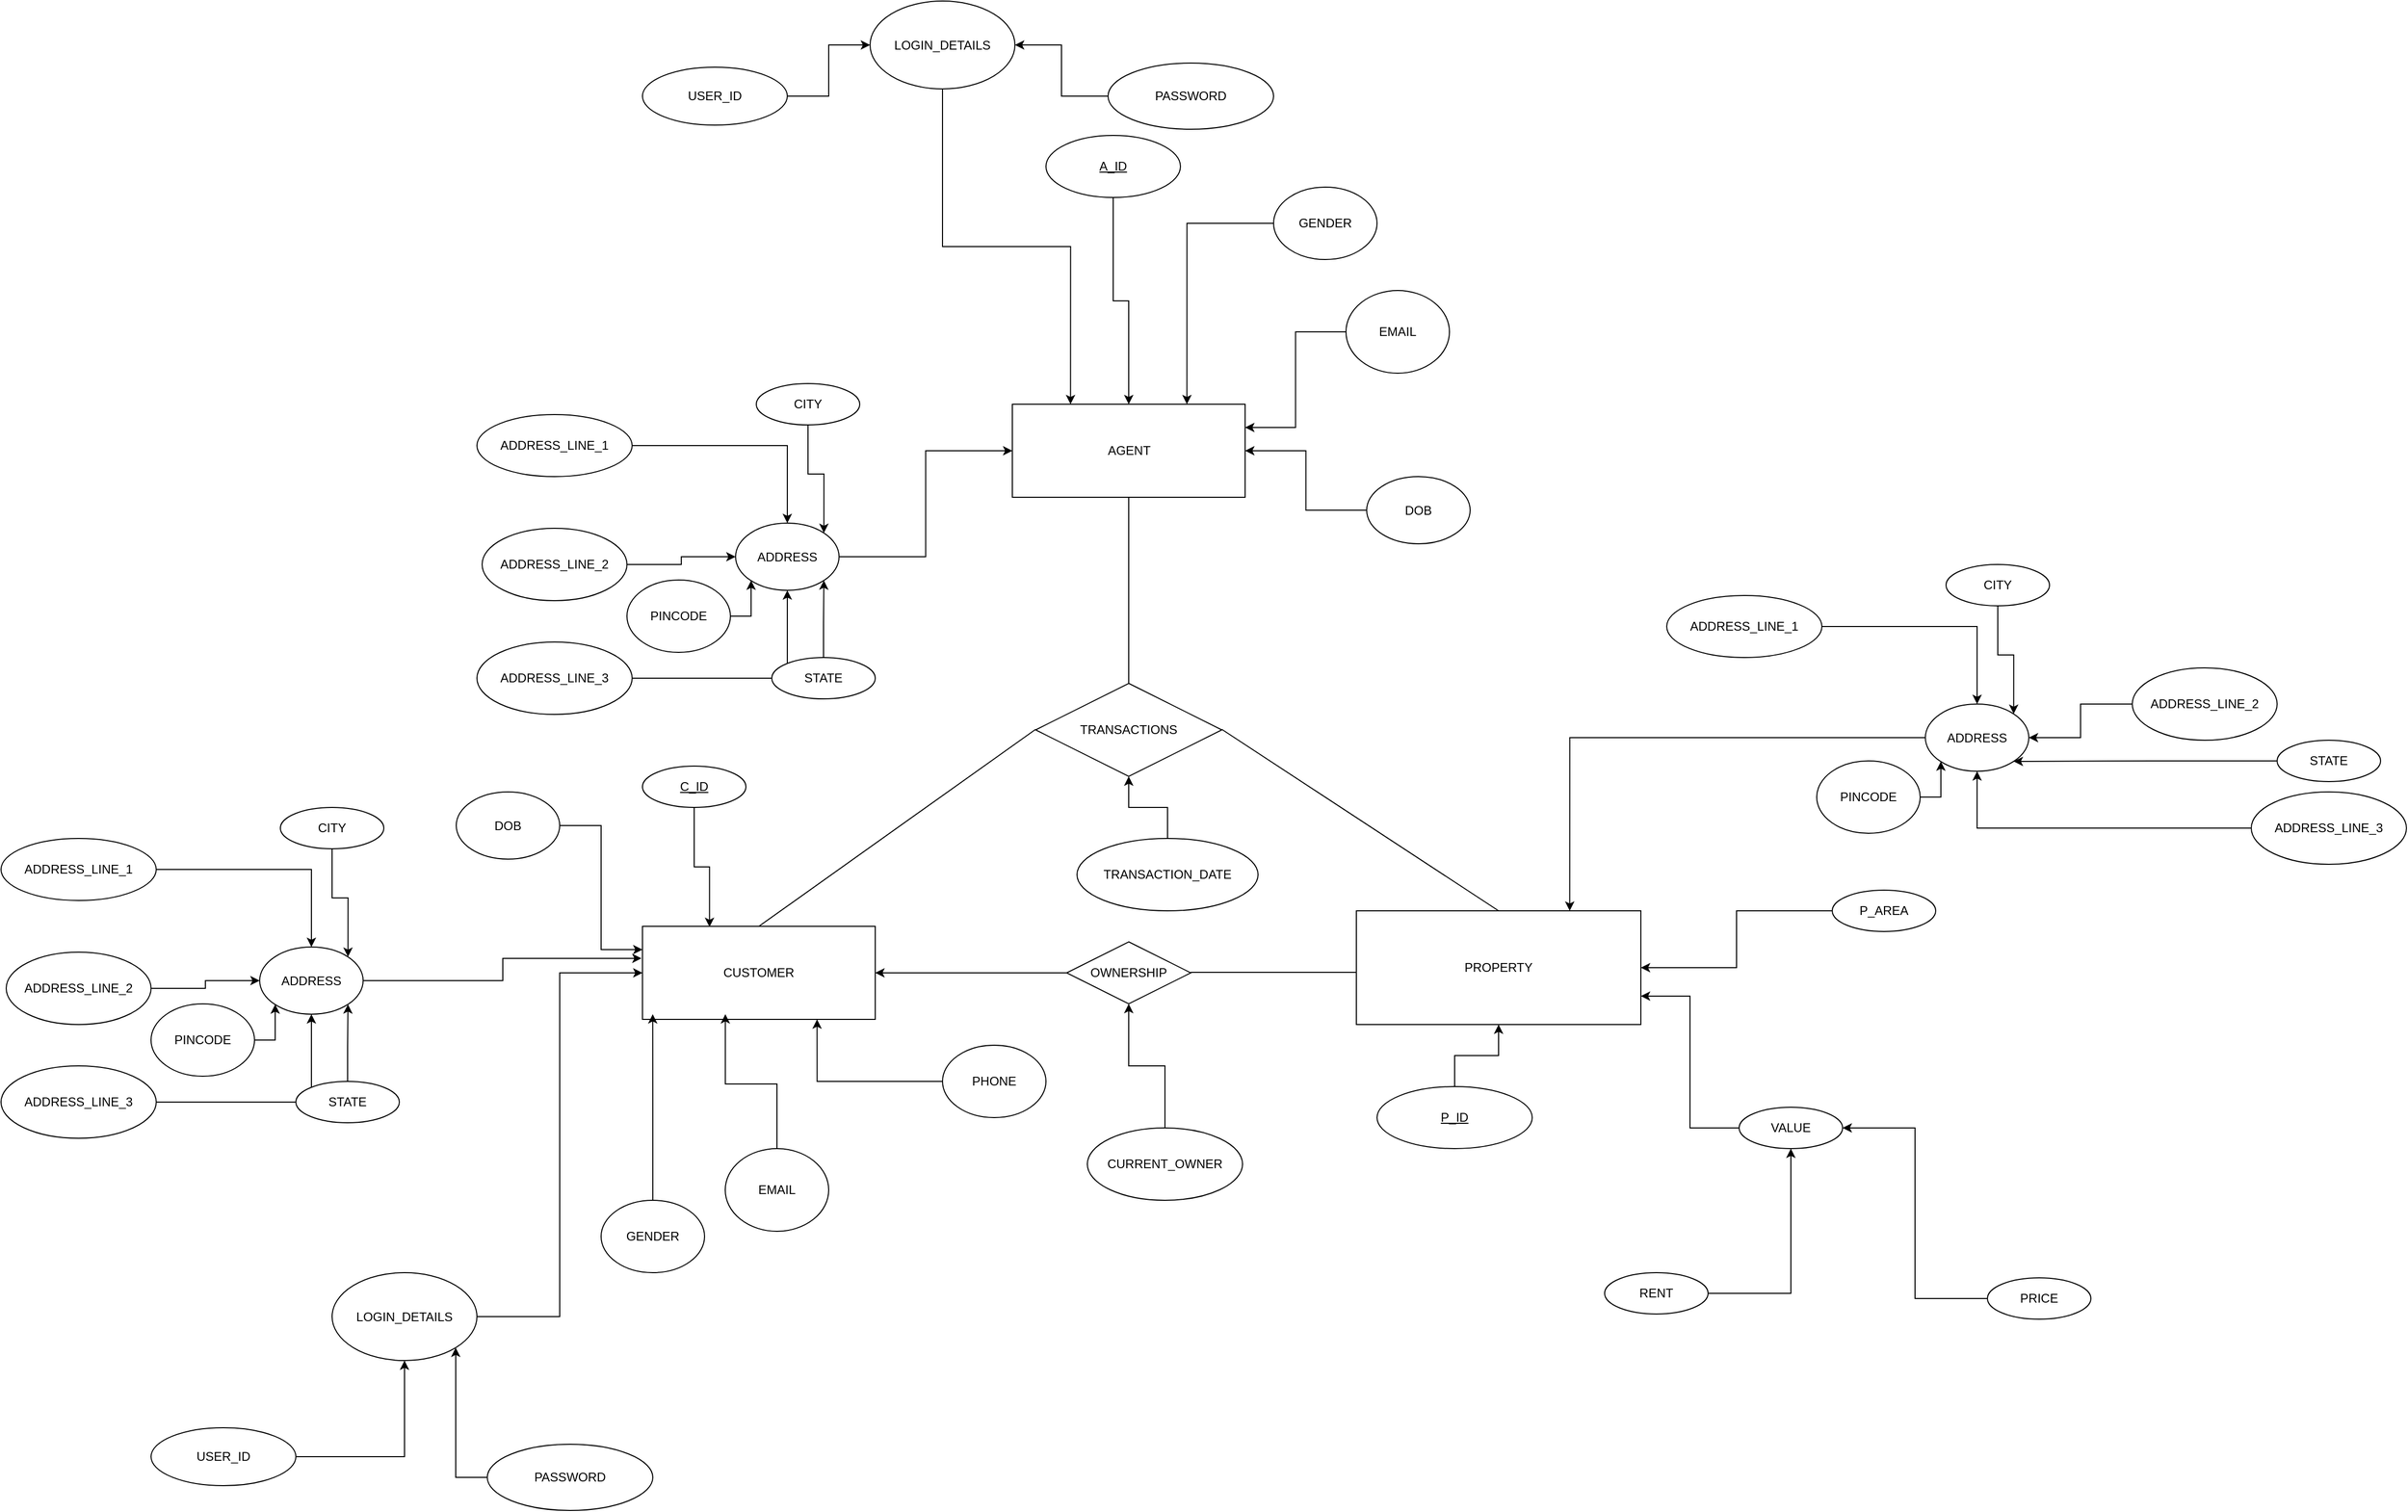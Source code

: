 <mxfile version="20.8.16" type="device"><diagram id="R2lEEEUBdFMjLlhIrx00" name="Page-1"><mxGraphModel dx="1900" dy="1721" grid="1" gridSize="10" guides="1" tooltips="1" connect="1" arrows="1" fold="1" page="1" pageScale="1" pageWidth="850" pageHeight="1100" math="0" shadow="0" extFonts="Permanent Marker^https://fonts.googleapis.com/css?family=Permanent+Marker"><root><mxCell id="0"/><mxCell id="1" parent="0"/><mxCell id="EXsFiEfPDIInfz-rMbzo-3" value="CUSTOMER" style="whiteSpace=wrap;html=1;align=center;" vertex="1" parent="1"><mxGeometry x="-20" y="345" width="225" height="90" as="geometry"/></mxCell><mxCell id="EXsFiEfPDIInfz-rMbzo-6" value="AGENT" style="whiteSpace=wrap;html=1;align=center;" vertex="1" parent="1"><mxGeometry x="337.5" y="-160" width="225" height="90" as="geometry"/></mxCell><mxCell id="EXsFiEfPDIInfz-rMbzo-11" value="PROPERTY" style="whiteSpace=wrap;html=1;align=center;" vertex="1" parent="1"><mxGeometry x="670" y="330" width="275" height="110" as="geometry"/></mxCell><mxCell id="EXsFiEfPDIInfz-rMbzo-18" style="edgeStyle=orthogonalEdgeStyle;rounded=0;orthogonalLoop=1;jettySize=auto;html=1;exitX=0;exitY=0.5;exitDx=0;exitDy=0;entryX=1;entryY=0.5;entryDx=0;entryDy=0;" edge="1" parent="1" source="EXsFiEfPDIInfz-rMbzo-12" target="EXsFiEfPDIInfz-rMbzo-3"><mxGeometry relative="1" as="geometry"/></mxCell><mxCell id="EXsFiEfPDIInfz-rMbzo-12" value="OWNERSHIP" style="shape=rhombus;perimeter=rhombusPerimeter;whiteSpace=wrap;html=1;align=center;" vertex="1" parent="1"><mxGeometry x="390" y="360" width="120" height="60" as="geometry"/></mxCell><mxCell id="EXsFiEfPDIInfz-rMbzo-17" value="" style="endArrow=none;html=1;rounded=0;" edge="1" parent="1"><mxGeometry relative="1" as="geometry"><mxPoint x="510" y="389.5" as="sourcePoint"/><mxPoint x="670" y="389.5" as="targetPoint"/></mxGeometry></mxCell><mxCell id="EXsFiEfPDIInfz-rMbzo-19" value="TRANSACTIONS" style="shape=rhombus;perimeter=rhombusPerimeter;whiteSpace=wrap;html=1;align=center;" vertex="1" parent="1"><mxGeometry x="360" y="110" width="180" height="90" as="geometry"/></mxCell><mxCell id="EXsFiEfPDIInfz-rMbzo-21" value="" style="endArrow=none;html=1;rounded=0;exitX=0.5;exitY=0;exitDx=0;exitDy=0;" edge="1" parent="1" source="EXsFiEfPDIInfz-rMbzo-3"><mxGeometry relative="1" as="geometry"><mxPoint x="200" y="154.5" as="sourcePoint"/><mxPoint x="360" y="154.5" as="targetPoint"/></mxGeometry></mxCell><mxCell id="EXsFiEfPDIInfz-rMbzo-22" value="" style="endArrow=none;html=1;rounded=0;entryX=0.5;entryY=0;entryDx=0;entryDy=0;" edge="1" parent="1" target="EXsFiEfPDIInfz-rMbzo-11"><mxGeometry relative="1" as="geometry"><mxPoint x="540" y="154.5" as="sourcePoint"/><mxPoint x="700" y="154.5" as="targetPoint"/></mxGeometry></mxCell><mxCell id="EXsFiEfPDIInfz-rMbzo-24" value="" style="endArrow=none;html=1;rounded=0;entryX=0.5;entryY=0;entryDx=0;entryDy=0;exitX=0.5;exitY=1;exitDx=0;exitDy=0;" edge="1" parent="1" source="EXsFiEfPDIInfz-rMbzo-6" target="EXsFiEfPDIInfz-rMbzo-19"><mxGeometry relative="1" as="geometry"><mxPoint x="345" as="sourcePoint"/><mxPoint x="505" as="targetPoint"/></mxGeometry></mxCell><mxCell id="EXsFiEfPDIInfz-rMbzo-31" style="edgeStyle=orthogonalEdgeStyle;rounded=0;orthogonalLoop=1;jettySize=auto;html=1;entryX=0.75;entryY=1;entryDx=0;entryDy=0;" edge="1" parent="1" source="EXsFiEfPDIInfz-rMbzo-27" target="EXsFiEfPDIInfz-rMbzo-3"><mxGeometry relative="1" as="geometry"/></mxCell><mxCell id="EXsFiEfPDIInfz-rMbzo-27" value="PHONE" style="ellipse;whiteSpace=wrap;html=1;align=center;" vertex="1" parent="1"><mxGeometry x="270" y="460" width="100" height="70" as="geometry"/></mxCell><mxCell id="EXsFiEfPDIInfz-rMbzo-29" style="edgeStyle=orthogonalEdgeStyle;rounded=0;orthogonalLoop=1;jettySize=auto;html=1;entryX=0;entryY=0.25;entryDx=0;entryDy=0;" edge="1" parent="1" source="EXsFiEfPDIInfz-rMbzo-28" target="EXsFiEfPDIInfz-rMbzo-3"><mxGeometry relative="1" as="geometry"/></mxCell><mxCell id="EXsFiEfPDIInfz-rMbzo-28" value="DOB" style="ellipse;whiteSpace=wrap;html=1;align=center;" vertex="1" parent="1"><mxGeometry x="-200" y="215" width="100" height="65" as="geometry"/></mxCell><mxCell id="EXsFiEfPDIInfz-rMbzo-35" style="edgeStyle=orthogonalEdgeStyle;rounded=0;orthogonalLoop=1;jettySize=auto;html=1;entryX=0.356;entryY=0.944;entryDx=0;entryDy=0;entryPerimeter=0;" edge="1" parent="1" source="EXsFiEfPDIInfz-rMbzo-32" target="EXsFiEfPDIInfz-rMbzo-3"><mxGeometry relative="1" as="geometry"/></mxCell><mxCell id="EXsFiEfPDIInfz-rMbzo-32" value="EMAIL" style="ellipse;whiteSpace=wrap;html=1;align=center;" vertex="1" parent="1"><mxGeometry x="60" y="560" width="100" height="80" as="geometry"/></mxCell><mxCell id="EXsFiEfPDIInfz-rMbzo-34" style="edgeStyle=orthogonalEdgeStyle;rounded=0;orthogonalLoop=1;jettySize=auto;html=1;entryX=0;entryY=1;entryDx=0;entryDy=0;" edge="1" parent="1" source="EXsFiEfPDIInfz-rMbzo-33" target="EXsFiEfPDIInfz-rMbzo-44"><mxGeometry relative="1" as="geometry"/></mxCell><mxCell id="EXsFiEfPDIInfz-rMbzo-33" value="PINCODE" style="ellipse;whiteSpace=wrap;html=1;align=center;" vertex="1" parent="1"><mxGeometry x="-495" y="420" width="100" height="70" as="geometry"/></mxCell><mxCell id="EXsFiEfPDIInfz-rMbzo-39" style="edgeStyle=orthogonalEdgeStyle;rounded=0;orthogonalLoop=1;jettySize=auto;html=1;entryX=0.044;entryY=0.944;entryDx=0;entryDy=0;entryPerimeter=0;" edge="1" parent="1" source="EXsFiEfPDIInfz-rMbzo-38" target="EXsFiEfPDIInfz-rMbzo-3"><mxGeometry relative="1" as="geometry"/></mxCell><mxCell id="EXsFiEfPDIInfz-rMbzo-38" value="GENDER" style="ellipse;whiteSpace=wrap;html=1;align=center;" vertex="1" parent="1"><mxGeometry x="-60" y="610" width="100" height="70" as="geometry"/></mxCell><mxCell id="EXsFiEfPDIInfz-rMbzo-61" style="edgeStyle=orthogonalEdgeStyle;rounded=0;orthogonalLoop=1;jettySize=auto;html=1;entryX=1;entryY=0;entryDx=0;entryDy=0;" edge="1" parent="1" source="EXsFiEfPDIInfz-rMbzo-43" target="EXsFiEfPDIInfz-rMbzo-44"><mxGeometry relative="1" as="geometry"/></mxCell><mxCell id="EXsFiEfPDIInfz-rMbzo-43" value="CITY" style="ellipse;whiteSpace=wrap;html=1;align=center;" vertex="1" parent="1"><mxGeometry x="-370" y="230" width="100" height="40" as="geometry"/></mxCell><mxCell id="EXsFiEfPDIInfz-rMbzo-50" style="edgeStyle=orthogonalEdgeStyle;rounded=0;orthogonalLoop=1;jettySize=auto;html=1;entryX=-0.004;entryY=0.344;entryDx=0;entryDy=0;entryPerimeter=0;" edge="1" parent="1" source="EXsFiEfPDIInfz-rMbzo-44" target="EXsFiEfPDIInfz-rMbzo-3"><mxGeometry relative="1" as="geometry"/></mxCell><mxCell id="EXsFiEfPDIInfz-rMbzo-44" value="ADDRESS" style="ellipse;whiteSpace=wrap;html=1;align=center;" vertex="1" parent="1"><mxGeometry x="-390" y="365" width="100" height="65" as="geometry"/></mxCell><mxCell id="EXsFiEfPDIInfz-rMbzo-46" style="edgeStyle=orthogonalEdgeStyle;rounded=0;orthogonalLoop=1;jettySize=auto;html=1;entryX=0.288;entryY=0.007;entryDx=0;entryDy=0;entryPerimeter=0;" edge="1" parent="1" source="EXsFiEfPDIInfz-rMbzo-45" target="EXsFiEfPDIInfz-rMbzo-3"><mxGeometry relative="1" as="geometry"/></mxCell><mxCell id="EXsFiEfPDIInfz-rMbzo-45" value="C_ID" style="ellipse;whiteSpace=wrap;html=1;align=center;fontStyle=4;" vertex="1" parent="1"><mxGeometry x="-20" y="190" width="100" height="40" as="geometry"/></mxCell><mxCell id="EXsFiEfPDIInfz-rMbzo-49" style="edgeStyle=orthogonalEdgeStyle;rounded=0;orthogonalLoop=1;jettySize=auto;html=1;" edge="1" parent="1" source="EXsFiEfPDIInfz-rMbzo-48" target="EXsFiEfPDIInfz-rMbzo-19"><mxGeometry relative="1" as="geometry"/></mxCell><mxCell id="EXsFiEfPDIInfz-rMbzo-48" value="TRANSACTION_DATE" style="ellipse;whiteSpace=wrap;html=1;align=center;" vertex="1" parent="1"><mxGeometry x="400" y="260" width="175" height="70" as="geometry"/></mxCell><mxCell id="EXsFiEfPDIInfz-rMbzo-55" style="edgeStyle=orthogonalEdgeStyle;rounded=0;orthogonalLoop=1;jettySize=auto;html=1;entryX=0.5;entryY=1;entryDx=0;entryDy=0;" edge="1" parent="1" source="EXsFiEfPDIInfz-rMbzo-51" target="EXsFiEfPDIInfz-rMbzo-44"><mxGeometry relative="1" as="geometry"/></mxCell><mxCell id="EXsFiEfPDIInfz-rMbzo-51" value="ADDRESS_LINE_3" style="ellipse;whiteSpace=wrap;html=1;align=center;" vertex="1" parent="1"><mxGeometry x="-640" y="480" width="150" height="70" as="geometry"/></mxCell><mxCell id="EXsFiEfPDIInfz-rMbzo-54" style="edgeStyle=orthogonalEdgeStyle;rounded=0;orthogonalLoop=1;jettySize=auto;html=1;exitX=1;exitY=0.5;exitDx=0;exitDy=0;entryX=0;entryY=0.5;entryDx=0;entryDy=0;" edge="1" parent="1" source="EXsFiEfPDIInfz-rMbzo-52" target="EXsFiEfPDIInfz-rMbzo-44"><mxGeometry relative="1" as="geometry"/></mxCell><mxCell id="EXsFiEfPDIInfz-rMbzo-52" value="ADDRESS_LINE_2" style="ellipse;whiteSpace=wrap;html=1;align=center;" vertex="1" parent="1"><mxGeometry x="-635" y="370" width="140" height="70" as="geometry"/></mxCell><mxCell id="EXsFiEfPDIInfz-rMbzo-56" style="edgeStyle=orthogonalEdgeStyle;rounded=0;orthogonalLoop=1;jettySize=auto;html=1;entryX=0.5;entryY=0;entryDx=0;entryDy=0;" edge="1" parent="1" source="EXsFiEfPDIInfz-rMbzo-53" target="EXsFiEfPDIInfz-rMbzo-44"><mxGeometry relative="1" as="geometry"/></mxCell><mxCell id="EXsFiEfPDIInfz-rMbzo-53" value="ADDRESS_LINE_1" style="ellipse;whiteSpace=wrap;html=1;align=center;" vertex="1" parent="1"><mxGeometry x="-640" y="260" width="150" height="60" as="geometry"/></mxCell><mxCell id="EXsFiEfPDIInfz-rMbzo-62" style="edgeStyle=orthogonalEdgeStyle;rounded=0;orthogonalLoop=1;jettySize=auto;html=1;entryX=1;entryY=1;entryDx=0;entryDy=0;" edge="1" parent="1" source="EXsFiEfPDIInfz-rMbzo-57" target="EXsFiEfPDIInfz-rMbzo-44"><mxGeometry relative="1" as="geometry"/></mxCell><mxCell id="EXsFiEfPDIInfz-rMbzo-57" value="STATE" style="ellipse;whiteSpace=wrap;html=1;align=center;" vertex="1" parent="1"><mxGeometry x="-355" y="495" width="100" height="40" as="geometry"/></mxCell><mxCell id="EXsFiEfPDIInfz-rMbzo-60" style="edgeStyle=orthogonalEdgeStyle;rounded=0;orthogonalLoop=1;jettySize=auto;html=1;entryX=0.5;entryY=1;entryDx=0;entryDy=0;" edge="1" parent="1" source="EXsFiEfPDIInfz-rMbzo-58" target="EXsFiEfPDIInfz-rMbzo-12"><mxGeometry relative="1" as="geometry"/></mxCell><mxCell id="EXsFiEfPDIInfz-rMbzo-58" value="CURRENT_OWNER" style="ellipse;whiteSpace=wrap;html=1;align=center;" vertex="1" parent="1"><mxGeometry x="410" y="540" width="150" height="70" as="geometry"/></mxCell><mxCell id="EXsFiEfPDIInfz-rMbzo-65" style="edgeStyle=orthogonalEdgeStyle;rounded=0;orthogonalLoop=1;jettySize=auto;html=1;entryX=0;entryY=0.5;entryDx=0;entryDy=0;" edge="1" parent="1" source="EXsFiEfPDIInfz-rMbzo-63" target="EXsFiEfPDIInfz-rMbzo-3"><mxGeometry relative="1" as="geometry"/></mxCell><mxCell id="EXsFiEfPDIInfz-rMbzo-63" value="LOGIN_DETAILS" style="ellipse;whiteSpace=wrap;html=1;align=center;" vertex="1" parent="1"><mxGeometry x="-320" y="680" width="140" height="85" as="geometry"/></mxCell><mxCell id="EXsFiEfPDIInfz-rMbzo-69" style="edgeStyle=orthogonalEdgeStyle;rounded=0;orthogonalLoop=1;jettySize=auto;html=1;entryX=1;entryY=1;entryDx=0;entryDy=0;" edge="1" parent="1" source="EXsFiEfPDIInfz-rMbzo-66" target="EXsFiEfPDIInfz-rMbzo-63"><mxGeometry relative="1" as="geometry"/></mxCell><mxCell id="EXsFiEfPDIInfz-rMbzo-66" value="PASSWORD" style="ellipse;whiteSpace=wrap;html=1;align=center;" vertex="1" parent="1"><mxGeometry x="-170" y="846" width="160" height="64" as="geometry"/></mxCell><mxCell id="EXsFiEfPDIInfz-rMbzo-68" style="edgeStyle=orthogonalEdgeStyle;rounded=0;orthogonalLoop=1;jettySize=auto;html=1;" edge="1" parent="1" source="EXsFiEfPDIInfz-rMbzo-67" target="EXsFiEfPDIInfz-rMbzo-63"><mxGeometry relative="1" as="geometry"/></mxCell><mxCell id="EXsFiEfPDIInfz-rMbzo-67" value="USER_ID" style="ellipse;whiteSpace=wrap;html=1;align=center;" vertex="1" parent="1"><mxGeometry x="-495" y="830" width="140" height="56" as="geometry"/></mxCell><mxCell id="EXsFiEfPDIInfz-rMbzo-75" style="edgeStyle=orthogonalEdgeStyle;rounded=0;orthogonalLoop=1;jettySize=auto;html=1;entryX=1;entryY=0.5;entryDx=0;entryDy=0;" edge="1" parent="1" source="EXsFiEfPDIInfz-rMbzo-70" target="EXsFiEfPDIInfz-rMbzo-11"><mxGeometry relative="1" as="geometry"/></mxCell><mxCell id="EXsFiEfPDIInfz-rMbzo-70" value="P_AREA" style="ellipse;whiteSpace=wrap;html=1;align=center;" vertex="1" parent="1"><mxGeometry x="1130" y="310" width="100" height="40" as="geometry"/></mxCell><mxCell id="EXsFiEfPDIInfz-rMbzo-108" style="edgeStyle=orthogonalEdgeStyle;rounded=0;orthogonalLoop=1;jettySize=auto;html=1;entryX=1;entryY=0.25;entryDx=0;entryDy=0;" edge="1" parent="1" source="EXsFiEfPDIInfz-rMbzo-71" target="EXsFiEfPDIInfz-rMbzo-6"><mxGeometry relative="1" as="geometry"/></mxCell><mxCell id="EXsFiEfPDIInfz-rMbzo-71" value="EMAIL" style="ellipse;whiteSpace=wrap;html=1;align=center;" vertex="1" parent="1"><mxGeometry x="660" y="-270" width="100" height="80" as="geometry"/></mxCell><mxCell id="EXsFiEfPDIInfz-rMbzo-107" style="edgeStyle=orthogonalEdgeStyle;rounded=0;orthogonalLoop=1;jettySize=auto;html=1;entryX=0.75;entryY=0;entryDx=0;entryDy=0;" edge="1" parent="1" source="EXsFiEfPDIInfz-rMbzo-72" target="EXsFiEfPDIInfz-rMbzo-6"><mxGeometry relative="1" as="geometry"/></mxCell><mxCell id="EXsFiEfPDIInfz-rMbzo-72" value="GENDER" style="ellipse;whiteSpace=wrap;html=1;align=center;" vertex="1" parent="1"><mxGeometry x="590" y="-370" width="100" height="70" as="geometry"/></mxCell><mxCell id="EXsFiEfPDIInfz-rMbzo-109" style="edgeStyle=orthogonalEdgeStyle;rounded=0;orthogonalLoop=1;jettySize=auto;html=1;entryX=1;entryY=0.5;entryDx=0;entryDy=0;" edge="1" parent="1" source="EXsFiEfPDIInfz-rMbzo-73" target="EXsFiEfPDIInfz-rMbzo-6"><mxGeometry relative="1" as="geometry"/></mxCell><mxCell id="EXsFiEfPDIInfz-rMbzo-73" value="DOB" style="ellipse;whiteSpace=wrap;html=1;align=center;" vertex="1" parent="1"><mxGeometry x="680" y="-90" width="100" height="65" as="geometry"/></mxCell><mxCell id="EXsFiEfPDIInfz-rMbzo-77" style="edgeStyle=orthogonalEdgeStyle;rounded=0;orthogonalLoop=1;jettySize=auto;html=1;entryX=0;entryY=1;entryDx=0;entryDy=0;" edge="1" parent="1" source="EXsFiEfPDIInfz-rMbzo-78" target="EXsFiEfPDIInfz-rMbzo-81"><mxGeometry relative="1" as="geometry"/></mxCell><mxCell id="EXsFiEfPDIInfz-rMbzo-78" value="PINCODE" style="ellipse;whiteSpace=wrap;html=1;align=center;" vertex="1" parent="1"><mxGeometry x="1115" y="185" width="100" height="70" as="geometry"/></mxCell><mxCell id="EXsFiEfPDIInfz-rMbzo-79" style="edgeStyle=orthogonalEdgeStyle;rounded=0;orthogonalLoop=1;jettySize=auto;html=1;entryX=1;entryY=0;entryDx=0;entryDy=0;" edge="1" parent="1" source="EXsFiEfPDIInfz-rMbzo-80" target="EXsFiEfPDIInfz-rMbzo-81"><mxGeometry relative="1" as="geometry"/></mxCell><mxCell id="EXsFiEfPDIInfz-rMbzo-80" value="CITY" style="ellipse;whiteSpace=wrap;html=1;align=center;" vertex="1" parent="1"><mxGeometry x="1240" y="-5" width="100" height="40" as="geometry"/></mxCell><mxCell id="EXsFiEfPDIInfz-rMbzo-95" style="edgeStyle=orthogonalEdgeStyle;rounded=0;orthogonalLoop=1;jettySize=auto;html=1;entryX=0.75;entryY=0;entryDx=0;entryDy=0;" edge="1" parent="1" source="EXsFiEfPDIInfz-rMbzo-81" target="EXsFiEfPDIInfz-rMbzo-11"><mxGeometry relative="1" as="geometry"/></mxCell><mxCell id="EXsFiEfPDIInfz-rMbzo-81" value="ADDRESS" style="ellipse;whiteSpace=wrap;html=1;align=center;" vertex="1" parent="1"><mxGeometry x="1220" y="130" width="100" height="65" as="geometry"/></mxCell><mxCell id="EXsFiEfPDIInfz-rMbzo-82" style="edgeStyle=orthogonalEdgeStyle;rounded=0;orthogonalLoop=1;jettySize=auto;html=1;entryX=0.5;entryY=1;entryDx=0;entryDy=0;" edge="1" parent="1" source="EXsFiEfPDIInfz-rMbzo-83" target="EXsFiEfPDIInfz-rMbzo-81"><mxGeometry relative="1" as="geometry"/></mxCell><mxCell id="EXsFiEfPDIInfz-rMbzo-83" value="ADDRESS_LINE_3" style="ellipse;whiteSpace=wrap;html=1;align=center;" vertex="1" parent="1"><mxGeometry x="1535" y="215" width="150" height="70" as="geometry"/></mxCell><mxCell id="EXsFiEfPDIInfz-rMbzo-94" style="edgeStyle=orthogonalEdgeStyle;rounded=0;orthogonalLoop=1;jettySize=auto;html=1;" edge="1" parent="1" source="EXsFiEfPDIInfz-rMbzo-85" target="EXsFiEfPDIInfz-rMbzo-81"><mxGeometry relative="1" as="geometry"/></mxCell><mxCell id="EXsFiEfPDIInfz-rMbzo-85" value="ADDRESS_LINE_2" style="ellipse;whiteSpace=wrap;html=1;align=center;" vertex="1" parent="1"><mxGeometry x="1420" y="95" width="140" height="70" as="geometry"/></mxCell><mxCell id="EXsFiEfPDIInfz-rMbzo-86" style="edgeStyle=orthogonalEdgeStyle;rounded=0;orthogonalLoop=1;jettySize=auto;html=1;entryX=0.5;entryY=0;entryDx=0;entryDy=0;" edge="1" parent="1" source="EXsFiEfPDIInfz-rMbzo-87" target="EXsFiEfPDIInfz-rMbzo-81"><mxGeometry relative="1" as="geometry"/></mxCell><mxCell id="EXsFiEfPDIInfz-rMbzo-87" value="ADDRESS_LINE_1" style="ellipse;whiteSpace=wrap;html=1;align=center;" vertex="1" parent="1"><mxGeometry x="970" y="25" width="150" height="60" as="geometry"/></mxCell><mxCell id="EXsFiEfPDIInfz-rMbzo-88" style="edgeStyle=orthogonalEdgeStyle;rounded=0;orthogonalLoop=1;jettySize=auto;html=1;entryX=1;entryY=1;entryDx=0;entryDy=0;" edge="1" parent="1" source="EXsFiEfPDIInfz-rMbzo-89" target="EXsFiEfPDIInfz-rMbzo-81"><mxGeometry relative="1" as="geometry"/></mxCell><mxCell id="EXsFiEfPDIInfz-rMbzo-89" value="STATE" style="ellipse;whiteSpace=wrap;html=1;align=center;" vertex="1" parent="1"><mxGeometry x="1560" y="165" width="100" height="40" as="geometry"/></mxCell><mxCell id="EXsFiEfPDIInfz-rMbzo-97" style="edgeStyle=orthogonalEdgeStyle;rounded=0;orthogonalLoop=1;jettySize=auto;html=1;entryX=1;entryY=0.75;entryDx=0;entryDy=0;" edge="1" parent="1" source="EXsFiEfPDIInfz-rMbzo-96" target="EXsFiEfPDIInfz-rMbzo-11"><mxGeometry relative="1" as="geometry"/></mxCell><mxCell id="EXsFiEfPDIInfz-rMbzo-96" value="VALUE" style="ellipse;whiteSpace=wrap;html=1;align=center;" vertex="1" parent="1"><mxGeometry x="1040" y="520" width="100" height="40" as="geometry"/></mxCell><mxCell id="EXsFiEfPDIInfz-rMbzo-100" style="edgeStyle=orthogonalEdgeStyle;rounded=0;orthogonalLoop=1;jettySize=auto;html=1;entryX=0.5;entryY=1;entryDx=0;entryDy=0;" edge="1" parent="1" source="EXsFiEfPDIInfz-rMbzo-98" target="EXsFiEfPDIInfz-rMbzo-96"><mxGeometry relative="1" as="geometry"/></mxCell><mxCell id="EXsFiEfPDIInfz-rMbzo-98" value="RENT" style="ellipse;whiteSpace=wrap;html=1;align=center;" vertex="1" parent="1"><mxGeometry x="910" y="680" width="100" height="40" as="geometry"/></mxCell><mxCell id="EXsFiEfPDIInfz-rMbzo-101" style="edgeStyle=orthogonalEdgeStyle;rounded=0;orthogonalLoop=1;jettySize=auto;html=1;entryX=1;entryY=0.5;entryDx=0;entryDy=0;" edge="1" parent="1" source="EXsFiEfPDIInfz-rMbzo-99" target="EXsFiEfPDIInfz-rMbzo-96"><mxGeometry relative="1" as="geometry"/></mxCell><mxCell id="EXsFiEfPDIInfz-rMbzo-99" value="PRICE" style="ellipse;whiteSpace=wrap;html=1;align=center;" vertex="1" parent="1"><mxGeometry x="1280" y="685" width="100" height="40" as="geometry"/></mxCell><mxCell id="EXsFiEfPDIInfz-rMbzo-103" style="edgeStyle=orthogonalEdgeStyle;rounded=0;orthogonalLoop=1;jettySize=auto;html=1;entryX=0.5;entryY=1;entryDx=0;entryDy=0;" edge="1" parent="1" source="EXsFiEfPDIInfz-rMbzo-102" target="EXsFiEfPDIInfz-rMbzo-11"><mxGeometry relative="1" as="geometry"/></mxCell><mxCell id="EXsFiEfPDIInfz-rMbzo-102" value="P_ID" style="ellipse;whiteSpace=wrap;html=1;align=center;fontStyle=4;" vertex="1" parent="1"><mxGeometry x="690" y="500" width="150" height="60" as="geometry"/></mxCell><mxCell id="EXsFiEfPDIInfz-rMbzo-106" style="edgeStyle=orthogonalEdgeStyle;rounded=0;orthogonalLoop=1;jettySize=auto;html=1;" edge="1" parent="1" source="EXsFiEfPDIInfz-rMbzo-105" target="EXsFiEfPDIInfz-rMbzo-6"><mxGeometry relative="1" as="geometry"/></mxCell><mxCell id="EXsFiEfPDIInfz-rMbzo-105" value="A_ID" style="ellipse;whiteSpace=wrap;html=1;align=center;fontStyle=4;" vertex="1" parent="1"><mxGeometry x="370" y="-420" width="130" height="60" as="geometry"/></mxCell><mxCell id="EXsFiEfPDIInfz-rMbzo-123" style="edgeStyle=orthogonalEdgeStyle;rounded=0;orthogonalLoop=1;jettySize=auto;html=1;entryX=0;entryY=1;entryDx=0;entryDy=0;" edge="1" parent="1" source="EXsFiEfPDIInfz-rMbzo-124" target="EXsFiEfPDIInfz-rMbzo-127"><mxGeometry relative="1" as="geometry"/></mxCell><mxCell id="EXsFiEfPDIInfz-rMbzo-124" value="PINCODE" style="ellipse;whiteSpace=wrap;html=1;align=center;" vertex="1" parent="1"><mxGeometry x="-35" y="10" width="100" height="70" as="geometry"/></mxCell><mxCell id="EXsFiEfPDIInfz-rMbzo-125" style="edgeStyle=orthogonalEdgeStyle;rounded=0;orthogonalLoop=1;jettySize=auto;html=1;entryX=1;entryY=0;entryDx=0;entryDy=0;" edge="1" parent="1" source="EXsFiEfPDIInfz-rMbzo-126" target="EXsFiEfPDIInfz-rMbzo-127"><mxGeometry relative="1" as="geometry"/></mxCell><mxCell id="EXsFiEfPDIInfz-rMbzo-126" value="CITY" style="ellipse;whiteSpace=wrap;html=1;align=center;" vertex="1" parent="1"><mxGeometry x="90" y="-180" width="100" height="40" as="geometry"/></mxCell><mxCell id="EXsFiEfPDIInfz-rMbzo-136" style="edgeStyle=orthogonalEdgeStyle;rounded=0;orthogonalLoop=1;jettySize=auto;html=1;entryX=0;entryY=0.5;entryDx=0;entryDy=0;" edge="1" parent="1" source="EXsFiEfPDIInfz-rMbzo-127" target="EXsFiEfPDIInfz-rMbzo-6"><mxGeometry relative="1" as="geometry"/></mxCell><mxCell id="EXsFiEfPDIInfz-rMbzo-127" value="ADDRESS" style="ellipse;whiteSpace=wrap;html=1;align=center;" vertex="1" parent="1"><mxGeometry x="70" y="-45" width="100" height="65" as="geometry"/></mxCell><mxCell id="EXsFiEfPDIInfz-rMbzo-128" style="edgeStyle=orthogonalEdgeStyle;rounded=0;orthogonalLoop=1;jettySize=auto;html=1;entryX=0.5;entryY=1;entryDx=0;entryDy=0;" edge="1" parent="1" source="EXsFiEfPDIInfz-rMbzo-129" target="EXsFiEfPDIInfz-rMbzo-127"><mxGeometry relative="1" as="geometry"/></mxCell><mxCell id="EXsFiEfPDIInfz-rMbzo-129" value="ADDRESS_LINE_3" style="ellipse;whiteSpace=wrap;html=1;align=center;" vertex="1" parent="1"><mxGeometry x="-180" y="70" width="150" height="70" as="geometry"/></mxCell><mxCell id="EXsFiEfPDIInfz-rMbzo-130" style="edgeStyle=orthogonalEdgeStyle;rounded=0;orthogonalLoop=1;jettySize=auto;html=1;exitX=1;exitY=0.5;exitDx=0;exitDy=0;entryX=0;entryY=0.5;entryDx=0;entryDy=0;" edge="1" parent="1" source="EXsFiEfPDIInfz-rMbzo-131" target="EXsFiEfPDIInfz-rMbzo-127"><mxGeometry relative="1" as="geometry"/></mxCell><mxCell id="EXsFiEfPDIInfz-rMbzo-131" value="ADDRESS_LINE_2" style="ellipse;whiteSpace=wrap;html=1;align=center;" vertex="1" parent="1"><mxGeometry x="-175" y="-40" width="140" height="70" as="geometry"/></mxCell><mxCell id="EXsFiEfPDIInfz-rMbzo-132" style="edgeStyle=orthogonalEdgeStyle;rounded=0;orthogonalLoop=1;jettySize=auto;html=1;entryX=0.5;entryY=0;entryDx=0;entryDy=0;" edge="1" parent="1" source="EXsFiEfPDIInfz-rMbzo-133" target="EXsFiEfPDIInfz-rMbzo-127"><mxGeometry relative="1" as="geometry"/></mxCell><mxCell id="EXsFiEfPDIInfz-rMbzo-133" value="ADDRESS_LINE_1" style="ellipse;whiteSpace=wrap;html=1;align=center;" vertex="1" parent="1"><mxGeometry x="-180" y="-150" width="150" height="60" as="geometry"/></mxCell><mxCell id="EXsFiEfPDIInfz-rMbzo-134" style="edgeStyle=orthogonalEdgeStyle;rounded=0;orthogonalLoop=1;jettySize=auto;html=1;entryX=1;entryY=1;entryDx=0;entryDy=0;" edge="1" parent="1" source="EXsFiEfPDIInfz-rMbzo-135" target="EXsFiEfPDIInfz-rMbzo-127"><mxGeometry relative="1" as="geometry"/></mxCell><mxCell id="EXsFiEfPDIInfz-rMbzo-135" value="STATE" style="ellipse;whiteSpace=wrap;html=1;align=center;" vertex="1" parent="1"><mxGeometry x="105" y="85" width="100" height="40" as="geometry"/></mxCell><mxCell id="EXsFiEfPDIInfz-rMbzo-142" style="edgeStyle=orthogonalEdgeStyle;rounded=0;orthogonalLoop=1;jettySize=auto;html=1;entryX=0.25;entryY=0;entryDx=0;entryDy=0;" edge="1" parent="1" source="EXsFiEfPDIInfz-rMbzo-137" target="EXsFiEfPDIInfz-rMbzo-6"><mxGeometry relative="1" as="geometry"/></mxCell><mxCell id="EXsFiEfPDIInfz-rMbzo-137" value="LOGIN_DETAILS" style="ellipse;whiteSpace=wrap;html=1;align=center;" vertex="1" parent="1"><mxGeometry x="200" y="-550" width="140" height="85" as="geometry"/></mxCell><mxCell id="EXsFiEfPDIInfz-rMbzo-138" style="edgeStyle=orthogonalEdgeStyle;rounded=0;orthogonalLoop=1;jettySize=auto;html=1;entryX=1;entryY=0.5;entryDx=0;entryDy=0;" edge="1" parent="1" source="EXsFiEfPDIInfz-rMbzo-139" target="EXsFiEfPDIInfz-rMbzo-137"><mxGeometry relative="1" as="geometry"/></mxCell><mxCell id="EXsFiEfPDIInfz-rMbzo-139" value="PASSWORD" style="ellipse;whiteSpace=wrap;html=1;align=center;" vertex="1" parent="1"><mxGeometry x="430" y="-490" width="160" height="64" as="geometry"/></mxCell><mxCell id="EXsFiEfPDIInfz-rMbzo-140" style="edgeStyle=orthogonalEdgeStyle;rounded=0;orthogonalLoop=1;jettySize=auto;html=1;" edge="1" parent="1" source="EXsFiEfPDIInfz-rMbzo-141" target="EXsFiEfPDIInfz-rMbzo-137"><mxGeometry relative="1" as="geometry"/></mxCell><mxCell id="EXsFiEfPDIInfz-rMbzo-141" value="USER_ID" style="ellipse;whiteSpace=wrap;html=1;align=center;" vertex="1" parent="1"><mxGeometry x="-20" y="-486" width="140" height="56" as="geometry"/></mxCell></root></mxGraphModel></diagram></mxfile>